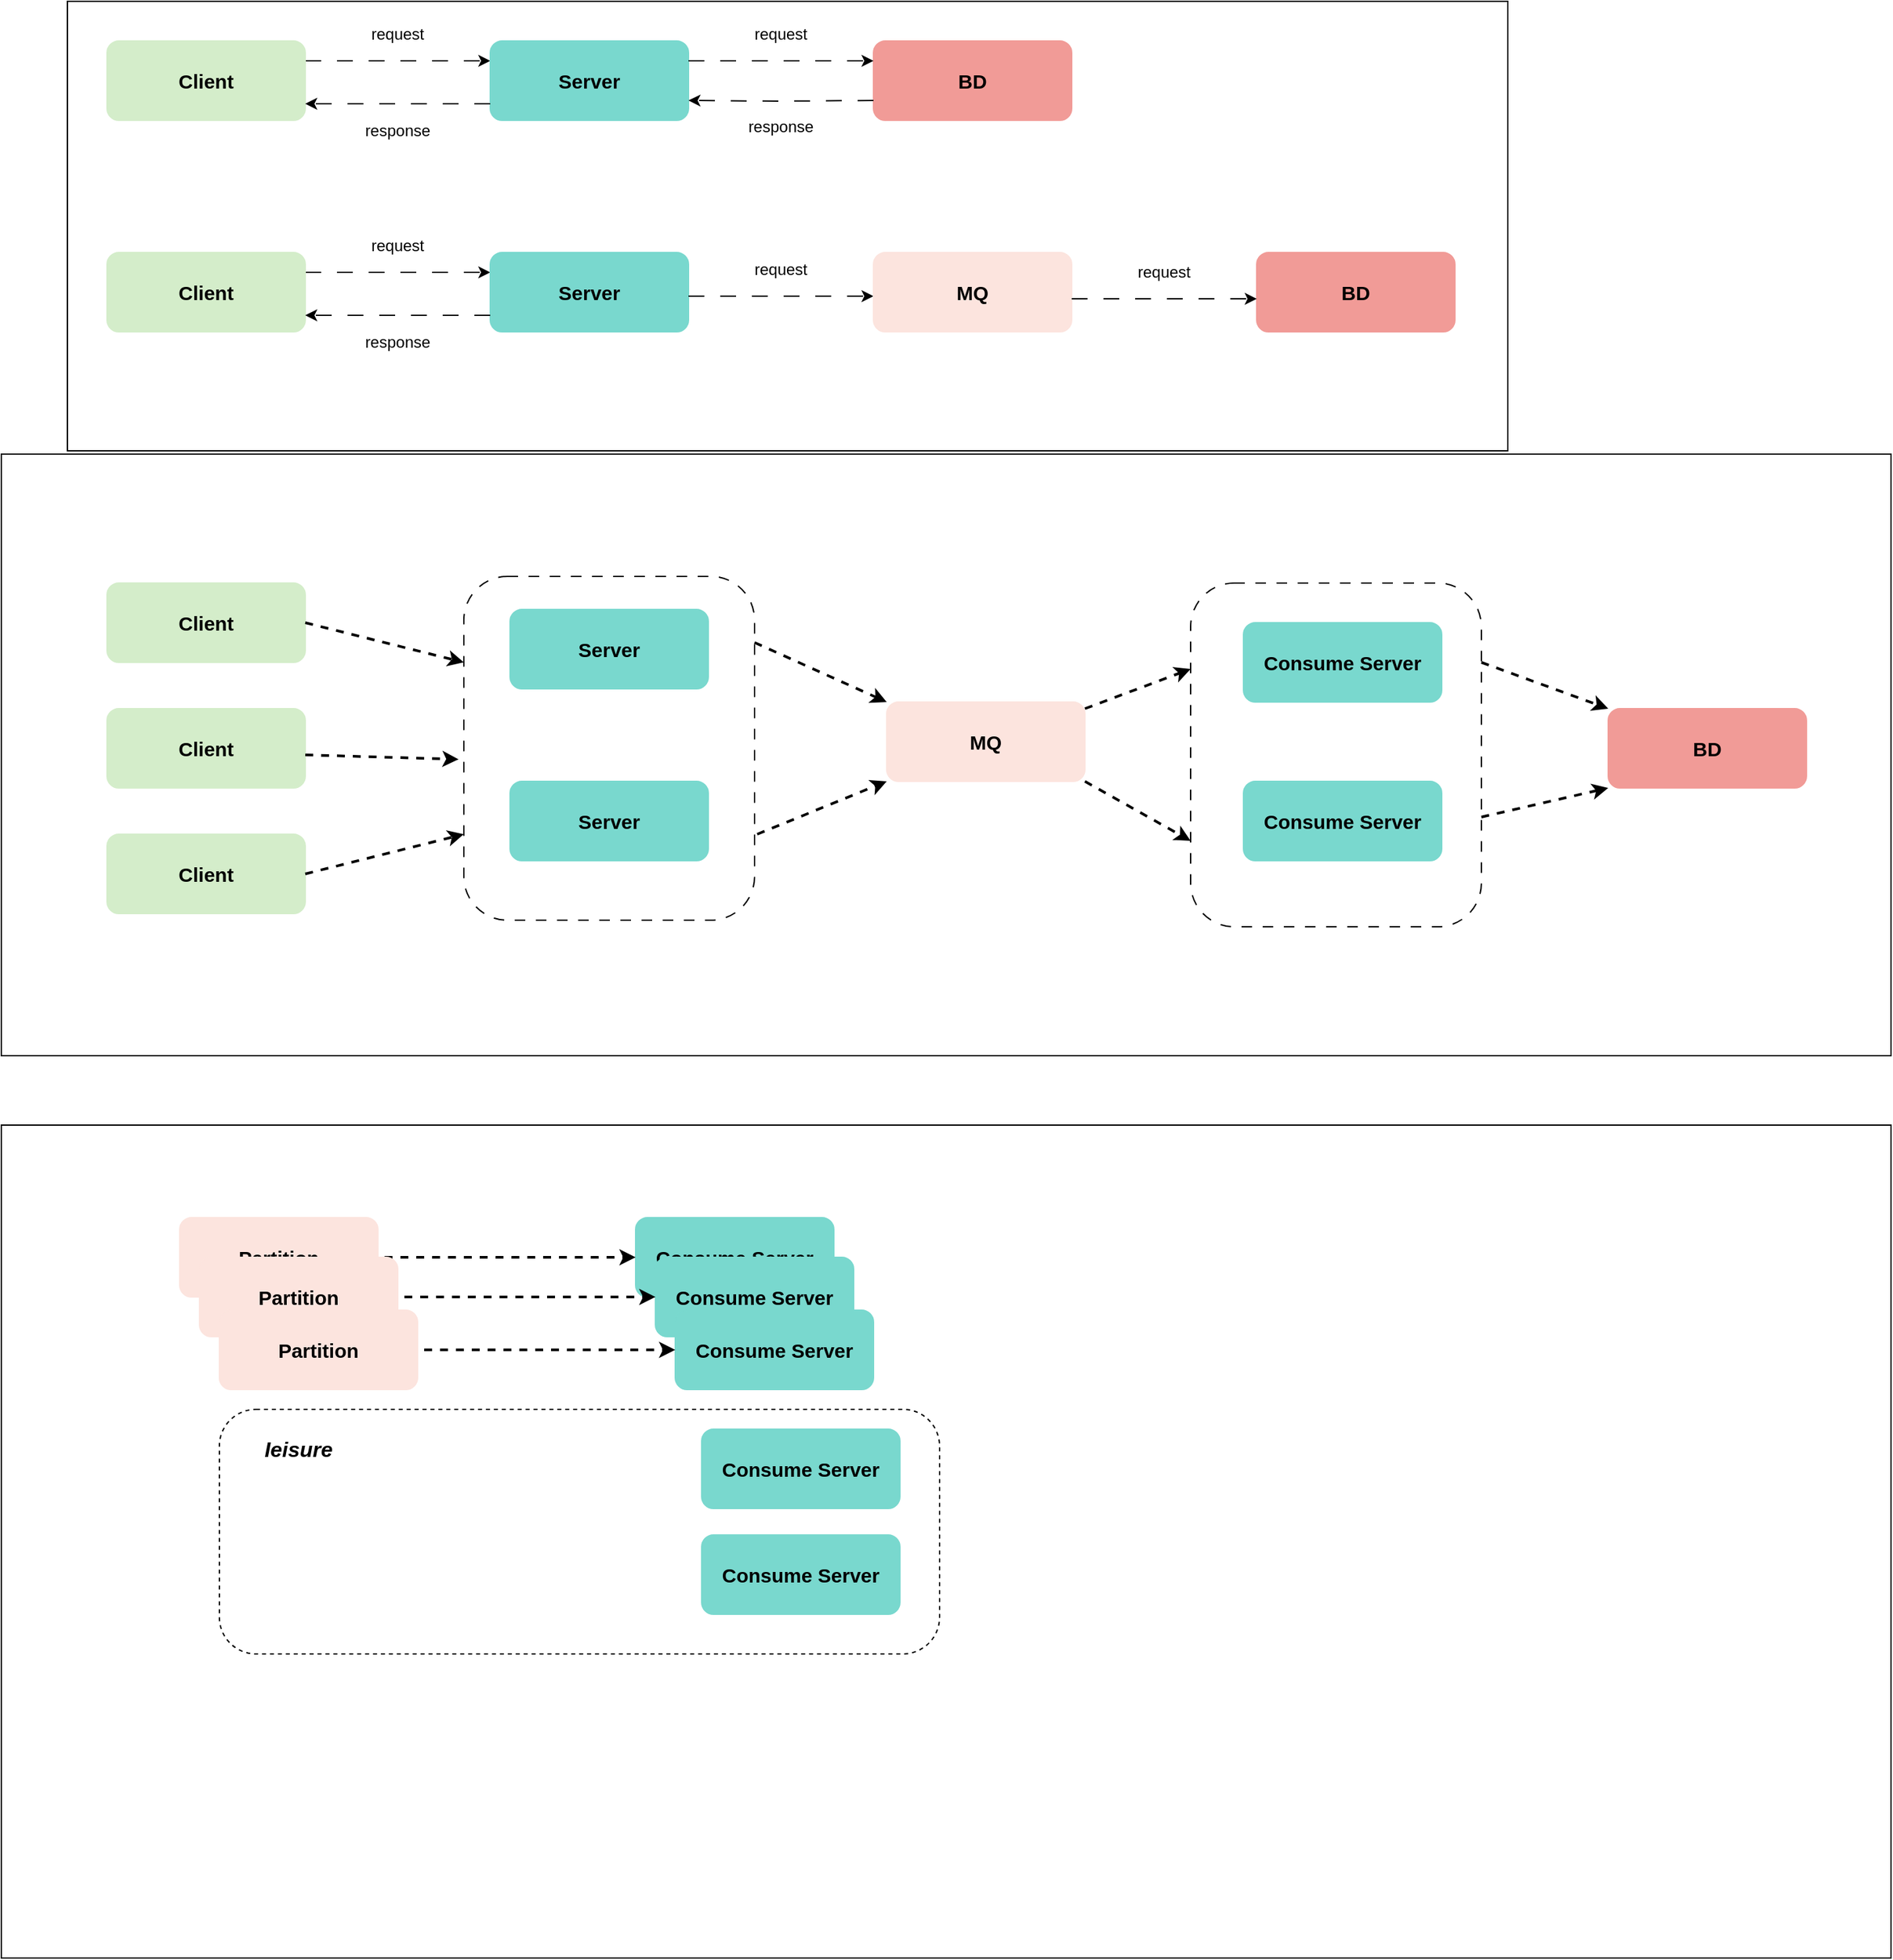 <mxfile version="21.6.5" type="device">
  <diagram name="第 1 页" id="Wq2whs95DchMylqhckfu">
    <mxGraphModel dx="2034" dy="805" grid="1" gridSize="10" guides="1" tooltips="1" connect="1" arrows="1" fold="1" page="1" pageScale="1" pageWidth="827" pageHeight="1169" math="0" shadow="0">
      <root>
        <mxCell id="0" />
        <mxCell id="1" parent="0" />
        <mxCell id="8t9ua0RjrFQOi1U0nnxH-88" value="" style="rounded=0;whiteSpace=wrap;html=1;movable=1;resizable=1;rotatable=1;deletable=1;editable=1;locked=0;connectable=1;" vertex="1" parent="1">
          <mxGeometry x="-50" y="342.5" width="1430" height="455" as="geometry" />
        </mxCell>
        <mxCell id="8t9ua0RjrFQOi1U0nnxH-55" value="" style="rounded=0;whiteSpace=wrap;html=1;movable=1;resizable=1;rotatable=1;deletable=1;editable=1;locked=0;connectable=1;" vertex="1" parent="1">
          <mxGeometry width="1090" height="340" as="geometry" />
        </mxCell>
        <mxCell id="8t9ua0RjrFQOi1U0nnxH-60" style="edgeStyle=orthogonalEdgeStyle;rounded=0;orthogonalLoop=1;jettySize=auto;html=1;exitX=1;exitY=0.5;exitDx=0;exitDy=0;dashed=1;dashPattern=12 12;" edge="1" parent="1">
          <mxGeometry relative="1" as="geometry">
            <mxPoint x="320" y="45" as="targetPoint" />
            <mxPoint x="180" y="45" as="sourcePoint" />
          </mxGeometry>
        </mxCell>
        <mxCell id="8t9ua0RjrFQOi1U0nnxH-56" value="&lt;font style=&quot;font-size: 15px;&quot;&gt;&lt;b&gt;Client&lt;/b&gt;&lt;/font&gt;" style="rounded=1;whiteSpace=wrap;html=1;fillColor=#D4EDCA;strokeColor=#D4EDCA;" vertex="1" parent="1">
          <mxGeometry x="30" y="30" width="150" height="60" as="geometry" />
        </mxCell>
        <mxCell id="8t9ua0RjrFQOi1U0nnxH-65" value="&lt;font style=&quot;font-size: 15px;&quot;&gt;&lt;b&gt;Server&lt;/b&gt;&lt;/font&gt;" style="rounded=1;whiteSpace=wrap;html=1;fillColor=#79D8CE;strokeColor=#79D8CE;" vertex="1" parent="1">
          <mxGeometry x="320" y="30" width="150" height="60" as="geometry" />
        </mxCell>
        <mxCell id="8t9ua0RjrFQOi1U0nnxH-66" value="&lt;font style=&quot;font-size: 15px;&quot;&gt;&lt;b&gt;BD&lt;/b&gt;&lt;/font&gt;" style="rounded=1;whiteSpace=wrap;html=1;fillColor=#F19B97;strokeColor=#F19B97;" vertex="1" parent="1">
          <mxGeometry x="610" y="30" width="150" height="60" as="geometry" />
        </mxCell>
        <mxCell id="8t9ua0RjrFQOi1U0nnxH-67" value="request" style="text;html=1;strokeColor=none;fillColor=none;align=center;verticalAlign=middle;whiteSpace=wrap;rounded=0;" vertex="1" parent="1">
          <mxGeometry x="220" y="10" width="60" height="30" as="geometry" />
        </mxCell>
        <mxCell id="8t9ua0RjrFQOi1U0nnxH-68" style="edgeStyle=orthogonalEdgeStyle;rounded=0;orthogonalLoop=1;jettySize=auto;html=1;exitX=1;exitY=0.5;exitDx=0;exitDy=0;dashed=1;dashPattern=12 12;" edge="1" parent="1">
          <mxGeometry relative="1" as="geometry">
            <mxPoint x="610" y="45" as="targetPoint" />
            <mxPoint x="470" y="45" as="sourcePoint" />
          </mxGeometry>
        </mxCell>
        <mxCell id="8t9ua0RjrFQOi1U0nnxH-69" value="request" style="text;html=1;strokeColor=none;fillColor=none;align=center;verticalAlign=middle;whiteSpace=wrap;rounded=0;" vertex="1" parent="1">
          <mxGeometry x="510" y="10" width="60" height="30" as="geometry" />
        </mxCell>
        <mxCell id="8t9ua0RjrFQOi1U0nnxH-70" style="edgeStyle=orthogonalEdgeStyle;rounded=0;orthogonalLoop=1;jettySize=auto;html=1;dashed=1;dashPattern=12 12;entryX=1;entryY=0.75;entryDx=0;entryDy=0;" edge="1" parent="1" target="8t9ua0RjrFQOi1U0nnxH-65">
          <mxGeometry relative="1" as="geometry">
            <mxPoint x="480" y="80" as="targetPoint" />
            <mxPoint x="610" y="75" as="sourcePoint" />
          </mxGeometry>
        </mxCell>
        <mxCell id="8t9ua0RjrFQOi1U0nnxH-71" value="response" style="text;html=1;strokeColor=none;fillColor=none;align=center;verticalAlign=middle;whiteSpace=wrap;rounded=0;" vertex="1" parent="1">
          <mxGeometry x="510" y="80" width="60" height="30" as="geometry" />
        </mxCell>
        <mxCell id="8t9ua0RjrFQOi1U0nnxH-72" style="edgeStyle=orthogonalEdgeStyle;rounded=0;orthogonalLoop=1;jettySize=auto;html=1;dashed=1;dashPattern=12 12;entryX=1;entryY=0.75;entryDx=0;entryDy=0;" edge="1" parent="1">
          <mxGeometry relative="1" as="geometry">
            <mxPoint x="180" y="77.5" as="targetPoint" />
            <mxPoint x="320" y="77.5" as="sourcePoint" />
          </mxGeometry>
        </mxCell>
        <mxCell id="8t9ua0RjrFQOi1U0nnxH-73" value="response" style="text;html=1;strokeColor=none;fillColor=none;align=center;verticalAlign=middle;whiteSpace=wrap;rounded=0;" vertex="1" parent="1">
          <mxGeometry x="220" y="82.5" width="60" height="30" as="geometry" />
        </mxCell>
        <mxCell id="8t9ua0RjrFQOi1U0nnxH-74" style="edgeStyle=orthogonalEdgeStyle;rounded=0;orthogonalLoop=1;jettySize=auto;html=1;exitX=1;exitY=0.5;exitDx=0;exitDy=0;dashed=1;dashPattern=12 12;" edge="1" parent="1">
          <mxGeometry relative="1" as="geometry">
            <mxPoint x="320" y="205" as="targetPoint" />
            <mxPoint x="180" y="205" as="sourcePoint" />
          </mxGeometry>
        </mxCell>
        <mxCell id="8t9ua0RjrFQOi1U0nnxH-75" value="&lt;font style=&quot;font-size: 15px;&quot;&gt;&lt;b&gt;Client&lt;/b&gt;&lt;/font&gt;" style="rounded=1;whiteSpace=wrap;html=1;fillColor=#D4EDCA;strokeColor=#D4EDCA;" vertex="1" parent="1">
          <mxGeometry x="30" y="190" width="150" height="60" as="geometry" />
        </mxCell>
        <mxCell id="8t9ua0RjrFQOi1U0nnxH-76" value="&lt;font style=&quot;font-size: 15px;&quot;&gt;&lt;b&gt;Server&lt;/b&gt;&lt;/font&gt;" style="rounded=1;whiteSpace=wrap;html=1;fillColor=#79D8CE;strokeColor=#79D8CE;" vertex="1" parent="1">
          <mxGeometry x="320" y="190" width="150" height="60" as="geometry" />
        </mxCell>
        <mxCell id="8t9ua0RjrFQOi1U0nnxH-77" value="&lt;font style=&quot;font-size: 15px;&quot;&gt;&lt;b&gt;BD&lt;/b&gt;&lt;/font&gt;" style="rounded=1;whiteSpace=wrap;html=1;fillColor=#F19B97;strokeColor=#F19B97;" vertex="1" parent="1">
          <mxGeometry x="900" y="190" width="150" height="60" as="geometry" />
        </mxCell>
        <mxCell id="8t9ua0RjrFQOi1U0nnxH-78" value="request" style="text;html=1;strokeColor=none;fillColor=none;align=center;verticalAlign=middle;whiteSpace=wrap;rounded=0;" vertex="1" parent="1">
          <mxGeometry x="220" y="170" width="60" height="30" as="geometry" />
        </mxCell>
        <mxCell id="8t9ua0RjrFQOi1U0nnxH-79" style="edgeStyle=orthogonalEdgeStyle;rounded=0;orthogonalLoop=1;jettySize=auto;html=1;exitX=1;exitY=0.5;exitDx=0;exitDy=0;dashed=1;dashPattern=12 12;" edge="1" parent="1">
          <mxGeometry relative="1" as="geometry">
            <mxPoint x="610" y="223" as="targetPoint" />
            <mxPoint x="470" y="223" as="sourcePoint" />
          </mxGeometry>
        </mxCell>
        <mxCell id="8t9ua0RjrFQOi1U0nnxH-80" value="request" style="text;html=1;strokeColor=none;fillColor=none;align=center;verticalAlign=middle;whiteSpace=wrap;rounded=0;" vertex="1" parent="1">
          <mxGeometry x="510" y="188" width="60" height="30" as="geometry" />
        </mxCell>
        <mxCell id="8t9ua0RjrFQOi1U0nnxH-83" style="edgeStyle=orthogonalEdgeStyle;rounded=0;orthogonalLoop=1;jettySize=auto;html=1;dashed=1;dashPattern=12 12;entryX=1;entryY=0.75;entryDx=0;entryDy=0;" edge="1" parent="1">
          <mxGeometry relative="1" as="geometry">
            <mxPoint x="180" y="237.5" as="targetPoint" />
            <mxPoint x="320" y="237.5" as="sourcePoint" />
          </mxGeometry>
        </mxCell>
        <mxCell id="8t9ua0RjrFQOi1U0nnxH-84" value="response" style="text;html=1;strokeColor=none;fillColor=none;align=center;verticalAlign=middle;whiteSpace=wrap;rounded=0;" vertex="1" parent="1">
          <mxGeometry x="220" y="242.5" width="60" height="30" as="geometry" />
        </mxCell>
        <mxCell id="8t9ua0RjrFQOi1U0nnxH-85" value="&lt;font style=&quot;font-size: 15px;&quot;&gt;&lt;b&gt;MQ&lt;/b&gt;&lt;/font&gt;" style="rounded=1;whiteSpace=wrap;html=1;fillColor=#FCE4DE;strokeColor=#FCE4DE;" vertex="1" parent="1">
          <mxGeometry x="610" y="190" width="150" height="60" as="geometry" />
        </mxCell>
        <mxCell id="8t9ua0RjrFQOi1U0nnxH-86" style="edgeStyle=orthogonalEdgeStyle;rounded=0;orthogonalLoop=1;jettySize=auto;html=1;exitX=1;exitY=0.5;exitDx=0;exitDy=0;dashed=1;dashPattern=12 12;" edge="1" parent="1">
          <mxGeometry relative="1" as="geometry">
            <mxPoint x="900" y="225" as="targetPoint" />
            <mxPoint x="760" y="225" as="sourcePoint" />
          </mxGeometry>
        </mxCell>
        <mxCell id="8t9ua0RjrFQOi1U0nnxH-87" value="request" style="text;html=1;strokeColor=none;fillColor=none;align=center;verticalAlign=middle;whiteSpace=wrap;rounded=0;" vertex="1" parent="1">
          <mxGeometry x="800" y="190" width="60" height="30" as="geometry" />
        </mxCell>
        <mxCell id="8t9ua0RjrFQOi1U0nnxH-89" value="&lt;font style=&quot;font-size: 15px;&quot;&gt;&lt;b&gt;Client&lt;/b&gt;&lt;/font&gt;" style="rounded=1;whiteSpace=wrap;html=1;fillColor=#D4EDCA;strokeColor=#D4EDCA;" vertex="1" parent="1">
          <mxGeometry x="30" y="440" width="150" height="60" as="geometry" />
        </mxCell>
        <mxCell id="8t9ua0RjrFQOi1U0nnxH-90" value="&lt;font style=&quot;font-size: 15px;&quot;&gt;&lt;b&gt;Client&lt;/b&gt;&lt;/font&gt;" style="rounded=1;whiteSpace=wrap;html=1;fillColor=#D4EDCA;strokeColor=#D4EDCA;" vertex="1" parent="1">
          <mxGeometry x="30" y="535" width="150" height="60" as="geometry" />
        </mxCell>
        <mxCell id="8t9ua0RjrFQOi1U0nnxH-91" value="&lt;font style=&quot;font-size: 15px;&quot;&gt;&lt;b&gt;Client&lt;/b&gt;&lt;/font&gt;" style="rounded=1;whiteSpace=wrap;html=1;fillColor=#D4EDCA;strokeColor=#D4EDCA;" vertex="1" parent="1">
          <mxGeometry x="30" y="630" width="150" height="60" as="geometry" />
        </mxCell>
        <mxCell id="8t9ua0RjrFQOi1U0nnxH-95" value="&lt;font style=&quot;font-size: 15px;&quot;&gt;&lt;b&gt;MQ&lt;/b&gt;&lt;/font&gt;" style="rounded=1;whiteSpace=wrap;html=1;fillColor=#FCE4DE;strokeColor=#FCE4DE;" vertex="1" parent="1">
          <mxGeometry x="620" y="530" width="150" height="60" as="geometry" />
        </mxCell>
        <mxCell id="8t9ua0RjrFQOi1U0nnxH-102" value="" style="rounded=1;whiteSpace=wrap;html=1;dashed=1;dashPattern=8 8;" vertex="1" parent="1">
          <mxGeometry x="300" y="435" width="220" height="260" as="geometry" />
        </mxCell>
        <mxCell id="8t9ua0RjrFQOi1U0nnxH-97" value="&lt;font style=&quot;font-size: 15px;&quot;&gt;&lt;b&gt;BD&lt;/b&gt;&lt;/font&gt;" style="rounded=1;whiteSpace=wrap;html=1;fillColor=#F19B97;strokeColor=#F19B97;" vertex="1" parent="1">
          <mxGeometry x="1166" y="535" width="150" height="60" as="geometry" />
        </mxCell>
        <mxCell id="8t9ua0RjrFQOi1U0nnxH-100" value="" style="endArrow=classic;html=1;rounded=0;strokeWidth=2;dashed=1;entryX=0;entryY=0.25;entryDx=0;entryDy=0;" edge="1" parent="1" target="8t9ua0RjrFQOi1U0nnxH-102">
          <mxGeometry width="50" height="50" relative="1" as="geometry">
            <mxPoint x="180" y="470" as="sourcePoint" />
            <mxPoint x="280" y="430" as="targetPoint" />
          </mxGeometry>
        </mxCell>
        <mxCell id="8t9ua0RjrFQOi1U0nnxH-92" value="&lt;font style=&quot;font-size: 15px;&quot;&gt;&lt;b&gt;Server&lt;/b&gt;&lt;/font&gt;" style="rounded=1;whiteSpace=wrap;html=1;fillColor=#79D8CE;strokeColor=#79D8CE;" vertex="1" parent="1">
          <mxGeometry x="335" y="460" width="150" height="60" as="geometry" />
        </mxCell>
        <mxCell id="8t9ua0RjrFQOi1U0nnxH-93" value="&lt;font style=&quot;font-size: 15px;&quot;&gt;&lt;b&gt;Server&lt;/b&gt;&lt;/font&gt;" style="rounded=1;whiteSpace=wrap;html=1;fillColor=#79D8CE;strokeColor=#79D8CE;" vertex="1" parent="1">
          <mxGeometry x="335" y="590" width="150" height="60" as="geometry" />
        </mxCell>
        <mxCell id="8t9ua0RjrFQOi1U0nnxH-103" value="" style="rounded=1;whiteSpace=wrap;html=1;dashed=1;dashPattern=8 8;" vertex="1" parent="1">
          <mxGeometry x="850" y="440" width="220" height="260" as="geometry" />
        </mxCell>
        <mxCell id="8t9ua0RjrFQOi1U0nnxH-96" value="&lt;font style=&quot;font-size: 15px;&quot;&gt;&lt;b&gt;Consume Server&lt;/b&gt;&lt;/font&gt;" style="rounded=1;whiteSpace=wrap;html=1;fillColor=#79D8CE;strokeColor=#79D8CE;" vertex="1" parent="1">
          <mxGeometry x="890" y="590" width="150" height="60" as="geometry" />
        </mxCell>
        <mxCell id="8t9ua0RjrFQOi1U0nnxH-94" value="&lt;font style=&quot;font-size: 15px;&quot;&gt;&lt;b&gt;Consume Server&lt;/b&gt;&lt;/font&gt;" style="rounded=1;whiteSpace=wrap;html=1;fillColor=#79D8CE;strokeColor=#79D8CE;" vertex="1" parent="1">
          <mxGeometry x="890" y="470" width="150" height="60" as="geometry" />
        </mxCell>
        <mxCell id="8t9ua0RjrFQOi1U0nnxH-104" value="" style="endArrow=classic;html=1;rounded=0;strokeWidth=2;dashed=1;entryX=0;entryY=0.75;entryDx=0;entryDy=0;" edge="1" parent="1" target="8t9ua0RjrFQOi1U0nnxH-102">
          <mxGeometry width="50" height="50" relative="1" as="geometry">
            <mxPoint x="180" y="660" as="sourcePoint" />
            <mxPoint x="300" y="690" as="targetPoint" />
          </mxGeometry>
        </mxCell>
        <mxCell id="8t9ua0RjrFQOi1U0nnxH-105" value="" style="endArrow=classic;html=1;rounded=0;strokeWidth=2;dashed=1;entryX=-0.018;entryY=0.532;entryDx=0;entryDy=0;entryPerimeter=0;" edge="1" parent="1" target="8t9ua0RjrFQOi1U0nnxH-102">
          <mxGeometry width="50" height="50" relative="1" as="geometry">
            <mxPoint x="180" y="570" as="sourcePoint" />
            <mxPoint x="300" y="600" as="targetPoint" />
          </mxGeometry>
        </mxCell>
        <mxCell id="8t9ua0RjrFQOi1U0nnxH-106" value="" style="endArrow=classic;html=1;rounded=0;strokeWidth=2;dashed=1;entryX=0;entryY=0;entryDx=0;entryDy=0;" edge="1" parent="1" target="8t9ua0RjrFQOi1U0nnxH-95">
          <mxGeometry width="50" height="50" relative="1" as="geometry">
            <mxPoint x="520" y="485" as="sourcePoint" />
            <mxPoint x="640" y="515" as="targetPoint" />
          </mxGeometry>
        </mxCell>
        <mxCell id="8t9ua0RjrFQOi1U0nnxH-107" value="" style="endArrow=classic;html=1;rounded=0;strokeWidth=2;dashed=1;entryX=0;entryY=1;entryDx=0;entryDy=0;" edge="1" parent="1" target="8t9ua0RjrFQOi1U0nnxH-95">
          <mxGeometry width="50" height="50" relative="1" as="geometry">
            <mxPoint x="522" y="630" as="sourcePoint" />
            <mxPoint x="610" y="675" as="targetPoint" />
          </mxGeometry>
        </mxCell>
        <mxCell id="8t9ua0RjrFQOi1U0nnxH-108" value="" style="endArrow=classic;html=1;rounded=0;strokeWidth=2;dashed=1;entryX=0;entryY=0.25;entryDx=0;entryDy=0;" edge="1" parent="1" target="8t9ua0RjrFQOi1U0nnxH-103">
          <mxGeometry width="50" height="50" relative="1" as="geometry">
            <mxPoint x="770" y="535" as="sourcePoint" />
            <mxPoint x="858" y="580" as="targetPoint" />
          </mxGeometry>
        </mxCell>
        <mxCell id="8t9ua0RjrFQOi1U0nnxH-109" value="" style="endArrow=classic;html=1;rounded=0;strokeWidth=2;dashed=1;entryX=0;entryY=0.75;entryDx=0;entryDy=0;" edge="1" parent="1" target="8t9ua0RjrFQOi1U0nnxH-103">
          <mxGeometry width="50" height="50" relative="1" as="geometry">
            <mxPoint x="770" y="590" as="sourcePoint" />
            <mxPoint x="850" y="560" as="targetPoint" />
          </mxGeometry>
        </mxCell>
        <mxCell id="8t9ua0RjrFQOi1U0nnxH-110" value="" style="endArrow=classic;html=1;rounded=0;strokeWidth=2;dashed=1;entryX=0;entryY=0;entryDx=0;entryDy=0;" edge="1" parent="1" target="8t9ua0RjrFQOi1U0nnxH-97">
          <mxGeometry width="50" height="50" relative="1" as="geometry">
            <mxPoint x="1070" y="500" as="sourcePoint" />
            <mxPoint x="1150" y="470" as="targetPoint" />
          </mxGeometry>
        </mxCell>
        <mxCell id="8t9ua0RjrFQOi1U0nnxH-111" value="" style="endArrow=classic;html=1;rounded=0;strokeWidth=2;dashed=1;entryX=0;entryY=1;entryDx=0;entryDy=0;" edge="1" parent="1" target="8t9ua0RjrFQOi1U0nnxH-97">
          <mxGeometry width="50" height="50" relative="1" as="geometry">
            <mxPoint x="1070" y="617" as="sourcePoint" />
            <mxPoint x="1166" y="652" as="targetPoint" />
          </mxGeometry>
        </mxCell>
        <mxCell id="8t9ua0RjrFQOi1U0nnxH-112" value="" style="rounded=0;whiteSpace=wrap;html=1;movable=1;resizable=1;rotatable=1;deletable=1;editable=1;locked=0;connectable=1;" vertex="1" parent="1">
          <mxGeometry x="-50" y="850" width="1430" height="630" as="geometry" />
        </mxCell>
        <mxCell id="8t9ua0RjrFQOi1U0nnxH-114" value="&lt;font style=&quot;font-size: 15px;&quot;&gt;&lt;b&gt;Consume Server&lt;/b&gt;&lt;/font&gt;" style="rounded=1;whiteSpace=wrap;html=1;fillColor=#79D8CE;strokeColor=#79D8CE;" vertex="1" parent="1">
          <mxGeometry x="430" y="920" width="150" height="60" as="geometry" />
        </mxCell>
        <mxCell id="8t9ua0RjrFQOi1U0nnxH-116" value="&lt;span style=&quot;font-size: 15px;&quot;&gt;&lt;b&gt;Partition&lt;/b&gt;&lt;/span&gt;" style="rounded=1;whiteSpace=wrap;html=1;fillColor=#FCE4DE;strokeColor=#FCE4DE;" vertex="1" parent="1">
          <mxGeometry x="85" y="920" width="150" height="60" as="geometry" />
        </mxCell>
        <mxCell id="8t9ua0RjrFQOi1U0nnxH-122" value="" style="rounded=1;whiteSpace=wrap;html=1;dashed=1;" vertex="1" parent="1">
          <mxGeometry x="115" y="1065" width="545" height="185" as="geometry" />
        </mxCell>
        <mxCell id="8t9ua0RjrFQOi1U0nnxH-121" value="&lt;font style=&quot;font-size: 15px;&quot;&gt;&lt;b&gt;Consume Server&lt;/b&gt;&lt;/font&gt;" style="rounded=1;whiteSpace=wrap;html=1;fillColor=#79D8CE;strokeColor=#79D8CE;" vertex="1" parent="1">
          <mxGeometry x="480" y="1080" width="150" height="60" as="geometry" />
        </mxCell>
        <mxCell id="8t9ua0RjrFQOi1U0nnxH-123" value="&lt;font style=&quot;font-size: 15px;&quot;&gt;&lt;b&gt;Consume Server&lt;/b&gt;&lt;/font&gt;" style="rounded=1;whiteSpace=wrap;html=1;fillColor=#79D8CE;strokeColor=#79D8CE;" vertex="1" parent="1">
          <mxGeometry x="480" y="1160" width="150" height="60" as="geometry" />
        </mxCell>
        <mxCell id="8t9ua0RjrFQOi1U0nnxH-124" value="" style="endArrow=classic;html=1;rounded=0;strokeWidth=2;dashed=1;" edge="1" parent="1" target="8t9ua0RjrFQOi1U0nnxH-114">
          <mxGeometry width="50" height="50" relative="1" as="geometry">
            <mxPoint x="240" y="950" as="sourcePoint" />
            <mxPoint x="360" y="980" as="targetPoint" />
          </mxGeometry>
        </mxCell>
        <mxCell id="8t9ua0RjrFQOi1U0nnxH-125" value="&lt;font style=&quot;font-size: 15px;&quot;&gt;&lt;b&gt;Consume Server&lt;/b&gt;&lt;/font&gt;" style="rounded=1;whiteSpace=wrap;html=1;fillColor=#79D8CE;strokeColor=#79D8CE;" vertex="1" parent="1">
          <mxGeometry x="445" y="950" width="150" height="60" as="geometry" />
        </mxCell>
        <mxCell id="8t9ua0RjrFQOi1U0nnxH-126" value="&lt;span style=&quot;font-size: 15px;&quot;&gt;&lt;b&gt;Partition&lt;/b&gt;&lt;/span&gt;" style="rounded=1;whiteSpace=wrap;html=1;fillColor=#FCE4DE;strokeColor=#FCE4DE;" vertex="1" parent="1">
          <mxGeometry x="100" y="950" width="150" height="60" as="geometry" />
        </mxCell>
        <mxCell id="8t9ua0RjrFQOi1U0nnxH-127" value="" style="endArrow=classic;html=1;rounded=0;strokeWidth=2;dashed=1;" edge="1" parent="1" target="8t9ua0RjrFQOi1U0nnxH-125">
          <mxGeometry width="50" height="50" relative="1" as="geometry">
            <mxPoint x="255" y="980" as="sourcePoint" />
            <mxPoint x="375" y="1010" as="targetPoint" />
          </mxGeometry>
        </mxCell>
        <mxCell id="8t9ua0RjrFQOi1U0nnxH-128" value="&lt;font style=&quot;font-size: 15px;&quot;&gt;&lt;b&gt;Consume Server&lt;/b&gt;&lt;/font&gt;" style="rounded=1;whiteSpace=wrap;html=1;fillColor=#79D8CE;strokeColor=#79D8CE;" vertex="1" parent="1">
          <mxGeometry x="460" y="990" width="150" height="60" as="geometry" />
        </mxCell>
        <mxCell id="8t9ua0RjrFQOi1U0nnxH-129" value="&lt;span style=&quot;font-size: 15px;&quot;&gt;&lt;b&gt;Partition&lt;/b&gt;&lt;/span&gt;" style="rounded=1;whiteSpace=wrap;html=1;fillColor=#FCE4DE;strokeColor=#FCE4DE;" vertex="1" parent="1">
          <mxGeometry x="115" y="990" width="150" height="60" as="geometry" />
        </mxCell>
        <mxCell id="8t9ua0RjrFQOi1U0nnxH-130" value="" style="endArrow=classic;html=1;rounded=0;strokeWidth=2;dashed=1;" edge="1" parent="1" target="8t9ua0RjrFQOi1U0nnxH-128">
          <mxGeometry width="50" height="50" relative="1" as="geometry">
            <mxPoint x="270" y="1020" as="sourcePoint" />
            <mxPoint x="390" y="1050" as="targetPoint" />
          </mxGeometry>
        </mxCell>
        <mxCell id="8t9ua0RjrFQOi1U0nnxH-131" value="&lt;font style=&quot;font-size: 16px;&quot;&gt;&lt;i&gt;&lt;b&gt;Ieisure&lt;/b&gt;&lt;/i&gt;&lt;/font&gt;" style="text;html=1;strokeColor=none;fillColor=none;align=center;verticalAlign=middle;whiteSpace=wrap;rounded=0;" vertex="1" parent="1">
          <mxGeometry x="145" y="1080" width="60" height="30" as="geometry" />
        </mxCell>
      </root>
    </mxGraphModel>
  </diagram>
</mxfile>
